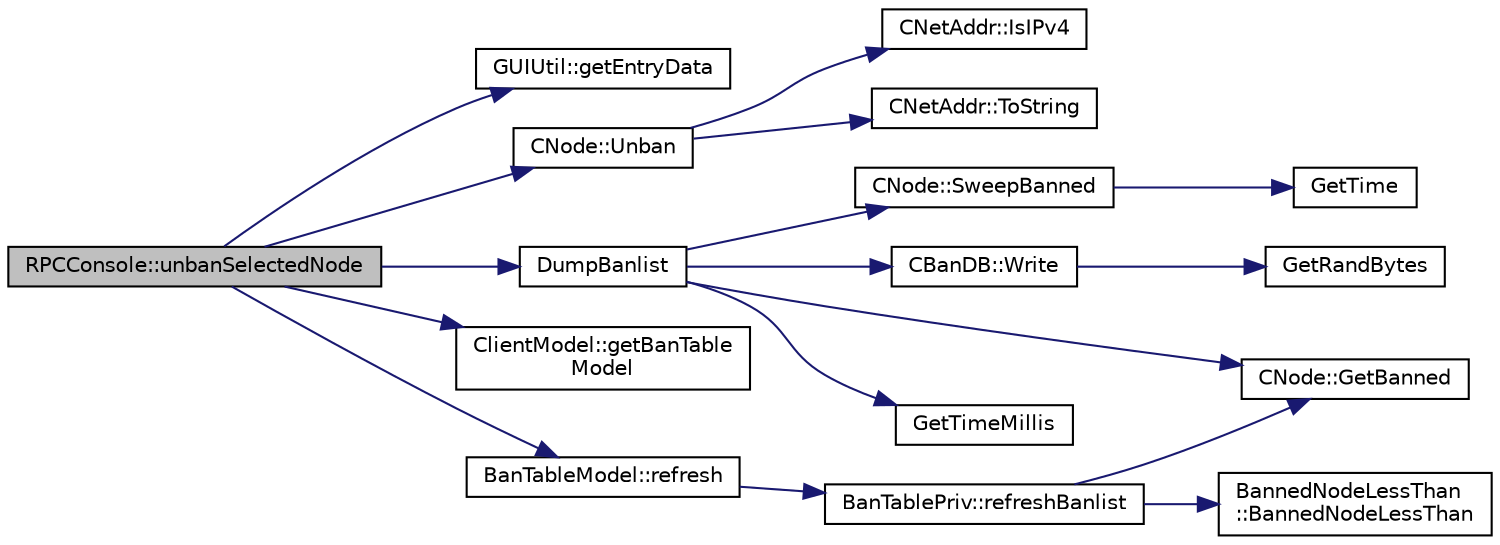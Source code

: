 digraph "RPCConsole::unbanSelectedNode"
{
  edge [fontname="Helvetica",fontsize="10",labelfontname="Helvetica",labelfontsize="10"];
  node [fontname="Helvetica",fontsize="10",shape=record];
  rankdir="LR";
  Node251 [label="RPCConsole::unbanSelectedNode",height=0.2,width=0.4,color="black", fillcolor="grey75", style="filled", fontcolor="black"];
  Node251 -> Node252 [color="midnightblue",fontsize="10",style="solid",fontname="Helvetica"];
  Node252 [label="GUIUtil::getEntryData",height=0.2,width=0.4,color="black", fillcolor="white", style="filled",URL="$d1/d87/namespace_g_u_i_util.html#ae8b58b4273b9749518da5a18a72519f8",tooltip="Return a field of the currently selected entry as a QString. "];
  Node251 -> Node253 [color="midnightblue",fontsize="10",style="solid",fontname="Helvetica"];
  Node253 [label="CNode::Unban",height=0.2,width=0.4,color="black", fillcolor="white", style="filled",URL="$d1/d64/class_c_node.html#ad182be70ca3fb1acfd50a0a7f04f2960"];
  Node253 -> Node254 [color="midnightblue",fontsize="10",style="solid",fontname="Helvetica"];
  Node254 [label="CNetAddr::ToString",height=0.2,width=0.4,color="black", fillcolor="white", style="filled",URL="$d3/dc3/class_c_net_addr.html#a474ea3874554fe3b79f607fdef97c243"];
  Node253 -> Node255 [color="midnightblue",fontsize="10",style="solid",fontname="Helvetica"];
  Node255 [label="CNetAddr::IsIPv4",height=0.2,width=0.4,color="black", fillcolor="white", style="filled",URL="$d3/dc3/class_c_net_addr.html#a7021b79e9a33c342b68db09dbb6c2293"];
  Node251 -> Node256 [color="midnightblue",fontsize="10",style="solid",fontname="Helvetica"];
  Node256 [label="DumpBanlist",height=0.2,width=0.4,color="black", fillcolor="white", style="filled",URL="$dd/d84/net_8cpp.html#af593c31ddb8a6d2f3c6faf63c28b5aa9"];
  Node256 -> Node257 [color="midnightblue",fontsize="10",style="solid",fontname="Helvetica"];
  Node257 [label="GetTimeMillis",height=0.2,width=0.4,color="black", fillcolor="white", style="filled",URL="$d8/d3c/util_8h.html#a139d0fe6387b9e230a9b8bb12d9b43b9"];
  Node256 -> Node258 [color="midnightblue",fontsize="10",style="solid",fontname="Helvetica"];
  Node258 [label="CNode::SweepBanned",height=0.2,width=0.4,color="black", fillcolor="white", style="filled",URL="$d1/d64/class_c_node.html#ad8b42ef7c930421014b59e845ec5295b",tooltip="clean unused entires (if bantime has expired) "];
  Node258 -> Node259 [color="midnightblue",fontsize="10",style="solid",fontname="Helvetica"];
  Node259 [label="GetTime",height=0.2,width=0.4,color="black", fillcolor="white", style="filled",URL="$df/d2d/util_8cpp.html#a46fac5fba8ba905b5f9acb364f5d8c6f"];
  Node256 -> Node260 [color="midnightblue",fontsize="10",style="solid",fontname="Helvetica"];
  Node260 [label="CNode::GetBanned",height=0.2,width=0.4,color="black", fillcolor="white", style="filled",URL="$d1/d64/class_c_node.html#ac7dc25e8d4c24df89befe4dcc2060372"];
  Node256 -> Node261 [color="midnightblue",fontsize="10",style="solid",fontname="Helvetica"];
  Node261 [label="CBanDB::Write",height=0.2,width=0.4,color="black", fillcolor="white", style="filled",URL="$dd/db6/class_c_ban_d_b.html#a0550a06c6b5987869f557467fe7f9896"];
  Node261 -> Node262 [color="midnightblue",fontsize="10",style="solid",fontname="Helvetica"];
  Node262 [label="GetRandBytes",height=0.2,width=0.4,color="black", fillcolor="white", style="filled",URL="$df/d2d/util_8cpp.html#acf52c2aa8213c7b15e26594a2264ed8a"];
  Node251 -> Node263 [color="midnightblue",fontsize="10",style="solid",fontname="Helvetica"];
  Node263 [label="ClientModel::getBanTable\lModel",height=0.2,width=0.4,color="black", fillcolor="white", style="filled",URL="$df/d25/class_client_model.html#ad02b8bf216a08845e393f9bac8c4ed42"];
  Node251 -> Node264 [color="midnightblue",fontsize="10",style="solid",fontname="Helvetica"];
  Node264 [label="BanTableModel::refresh",height=0.2,width=0.4,color="black", fillcolor="white", style="filled",URL="$d7/d4f/class_ban_table_model.html#a15107160d33bbf2635b9460cb07f9661"];
  Node264 -> Node265 [color="midnightblue",fontsize="10",style="solid",fontname="Helvetica"];
  Node265 [label="BanTablePriv::refreshBanlist",height=0.2,width=0.4,color="black", fillcolor="white", style="filled",URL="$d6/d05/class_ban_table_priv.html#a36dc74cf3d2a45de4c0e55aa79e64c98",tooltip="Pull a full list of banned nodes from CNode into our cache. "];
  Node265 -> Node260 [color="midnightblue",fontsize="10",style="solid",fontname="Helvetica"];
  Node265 -> Node266 [color="midnightblue",fontsize="10",style="solid",fontname="Helvetica"];
  Node266 [label="BannedNodeLessThan\l::BannedNodeLessThan",height=0.2,width=0.4,color="black", fillcolor="white", style="filled",URL="$d5/d1f/class_banned_node_less_than.html#a03f51db01c46d9b2ef56dc6b8670f3e5"];
}
